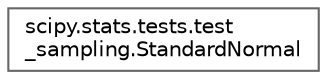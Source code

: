 digraph "Graphical Class Hierarchy"
{
 // LATEX_PDF_SIZE
  bgcolor="transparent";
  edge [fontname=Helvetica,fontsize=10,labelfontname=Helvetica,labelfontsize=10];
  node [fontname=Helvetica,fontsize=10,shape=box,height=0.2,width=0.4];
  rankdir="LR";
  Node0 [id="Node000000",label="scipy.stats.tests.test\l_sampling.StandardNormal",height=0.2,width=0.4,color="grey40", fillcolor="white", style="filled",URL="$df/d9a/classscipy_1_1stats_1_1tests_1_1test__sampling_1_1StandardNormal.html",tooltip=" "];
}
